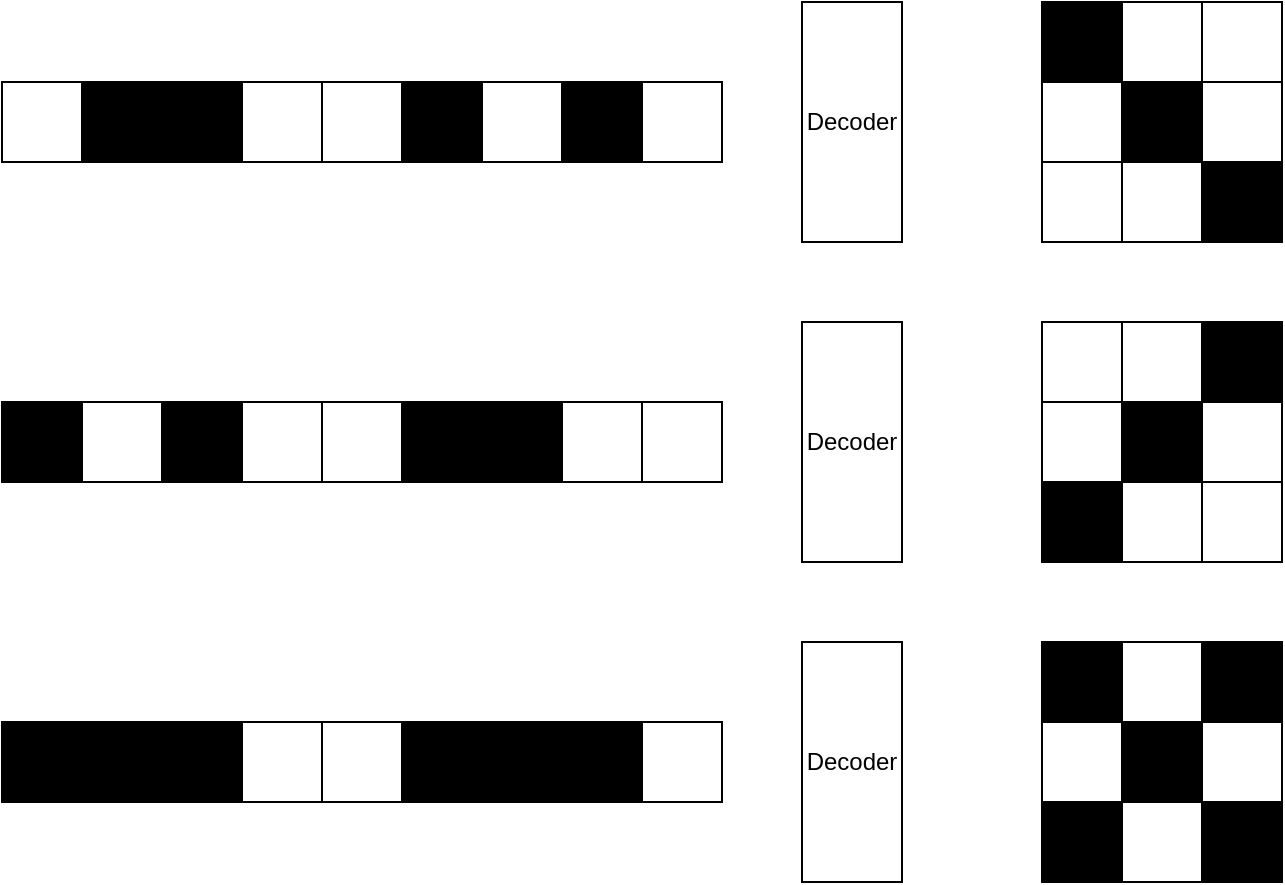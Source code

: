 <mxfile>
    <diagram id="O43CM1-3FZwy8EFjCzJd" name="Page-1">
        <mxGraphModel dx="1812" dy="619" grid="1" gridSize="10" guides="1" tooltips="1" connect="1" arrows="1" fold="1" page="1" pageScale="1" pageWidth="850" pageHeight="1100" math="0" shadow="0">
            <root>
                <mxCell id="0"/>
                <mxCell id="1" parent="0"/>
                <mxCell id="2" value="" style="whiteSpace=wrap;html=1;aspect=fixed;fillColor=#000000;" vertex="1" parent="1">
                    <mxGeometry x="400" y="40" width="40" height="40" as="geometry"/>
                </mxCell>
                <mxCell id="3" value="" style="whiteSpace=wrap;html=1;aspect=fixed;" vertex="1" parent="1">
                    <mxGeometry x="440" y="40" width="40" height="40" as="geometry"/>
                </mxCell>
                <mxCell id="4" value="" style="whiteSpace=wrap;html=1;aspect=fixed;" vertex="1" parent="1">
                    <mxGeometry x="480" y="40" width="40" height="40" as="geometry"/>
                </mxCell>
                <mxCell id="5" value="" style="whiteSpace=wrap;html=1;aspect=fixed;" vertex="1" parent="1">
                    <mxGeometry x="400" y="80" width="40" height="40" as="geometry"/>
                </mxCell>
                <mxCell id="6" value="" style="whiteSpace=wrap;html=1;aspect=fixed;fillColor=#000000;" vertex="1" parent="1">
                    <mxGeometry x="440" y="80" width="40" height="40" as="geometry"/>
                </mxCell>
                <mxCell id="7" value="" style="whiteSpace=wrap;html=1;aspect=fixed;" vertex="1" parent="1">
                    <mxGeometry x="480" y="80" width="40" height="40" as="geometry"/>
                </mxCell>
                <mxCell id="8" value="" style="whiteSpace=wrap;html=1;aspect=fixed;" vertex="1" parent="1">
                    <mxGeometry x="400" y="120" width="40" height="40" as="geometry"/>
                </mxCell>
                <mxCell id="9" value="" style="whiteSpace=wrap;html=1;aspect=fixed;" vertex="1" parent="1">
                    <mxGeometry x="440" y="120" width="40" height="40" as="geometry"/>
                </mxCell>
                <mxCell id="10" value="" style="whiteSpace=wrap;html=1;aspect=fixed;" vertex="1" parent="1">
                    <mxGeometry x="400" y="200" width="40" height="40" as="geometry"/>
                </mxCell>
                <mxCell id="11" value="" style="whiteSpace=wrap;html=1;aspect=fixed;" vertex="1" parent="1">
                    <mxGeometry x="440" y="200" width="40" height="40" as="geometry"/>
                </mxCell>
                <mxCell id="12" value="" style="whiteSpace=wrap;html=1;aspect=fixed;fillColor=#000000;" vertex="1" parent="1">
                    <mxGeometry x="480" y="200" width="40" height="40" as="geometry"/>
                </mxCell>
                <mxCell id="13" value="" style="whiteSpace=wrap;html=1;aspect=fixed;" vertex="1" parent="1">
                    <mxGeometry x="400" y="240" width="40" height="40" as="geometry"/>
                </mxCell>
                <mxCell id="14" value="" style="whiteSpace=wrap;html=1;aspect=fixed;fillColor=#000000;" vertex="1" parent="1">
                    <mxGeometry x="440" y="240" width="40" height="40" as="geometry"/>
                </mxCell>
                <mxCell id="15" value="" style="whiteSpace=wrap;html=1;aspect=fixed;" vertex="1" parent="1">
                    <mxGeometry x="480" y="240" width="40" height="40" as="geometry"/>
                </mxCell>
                <mxCell id="16" value="" style="whiteSpace=wrap;html=1;aspect=fixed;fillColor=#000000;" vertex="1" parent="1">
                    <mxGeometry x="400" y="280" width="40" height="40" as="geometry"/>
                </mxCell>
                <mxCell id="17" value="" style="whiteSpace=wrap;html=1;aspect=fixed;" vertex="1" parent="1">
                    <mxGeometry x="440" y="280" width="40" height="40" as="geometry"/>
                </mxCell>
                <mxCell id="18" value="" style="whiteSpace=wrap;html=1;aspect=fixed;" vertex="1" parent="1">
                    <mxGeometry x="480" y="280" width="40" height="40" as="geometry"/>
                </mxCell>
                <mxCell id="19" value="" style="whiteSpace=wrap;html=1;aspect=fixed;fillColor=#000000;" vertex="1" parent="1">
                    <mxGeometry x="400" y="360" width="40" height="40" as="geometry"/>
                </mxCell>
                <mxCell id="20" value="" style="whiteSpace=wrap;html=1;aspect=fixed;" vertex="1" parent="1">
                    <mxGeometry x="440" y="360" width="40" height="40" as="geometry"/>
                </mxCell>
                <mxCell id="21" value="" style="whiteSpace=wrap;html=1;aspect=fixed;fillColor=#000000;" vertex="1" parent="1">
                    <mxGeometry x="480" y="360" width="40" height="40" as="geometry"/>
                </mxCell>
                <mxCell id="22" value="" style="whiteSpace=wrap;html=1;aspect=fixed;" vertex="1" parent="1">
                    <mxGeometry x="400" y="400" width="40" height="40" as="geometry"/>
                </mxCell>
                <mxCell id="23" value="" style="whiteSpace=wrap;html=1;aspect=fixed;fillColor=#000000;" vertex="1" parent="1">
                    <mxGeometry x="440" y="400" width="40" height="40" as="geometry"/>
                </mxCell>
                <mxCell id="24" value="" style="whiteSpace=wrap;html=1;aspect=fixed;" vertex="1" parent="1">
                    <mxGeometry x="480" y="400" width="40" height="40" as="geometry"/>
                </mxCell>
                <mxCell id="25" value="" style="whiteSpace=wrap;html=1;aspect=fixed;fillColor=#000000;" vertex="1" parent="1">
                    <mxGeometry x="400" y="440" width="40" height="40" as="geometry"/>
                </mxCell>
                <mxCell id="26" value="" style="whiteSpace=wrap;html=1;aspect=fixed;" vertex="1" parent="1">
                    <mxGeometry x="440" y="440" width="40" height="40" as="geometry"/>
                </mxCell>
                <mxCell id="27" value="" style="whiteSpace=wrap;html=1;aspect=fixed;fillColor=#000000;" vertex="1" parent="1">
                    <mxGeometry x="480" y="440" width="40" height="40" as="geometry"/>
                </mxCell>
                <mxCell id="28" value="Decoder" style="rounded=0;whiteSpace=wrap;html=1;" vertex="1" parent="1">
                    <mxGeometry x="280" y="40" width="50" height="120" as="geometry"/>
                </mxCell>
                <mxCell id="29" value="Decoder" style="rounded=0;whiteSpace=wrap;html=1;" vertex="1" parent="1">
                    <mxGeometry x="280" y="200" width="50" height="120" as="geometry"/>
                </mxCell>
                <mxCell id="30" value="Decoder" style="rounded=0;whiteSpace=wrap;html=1;" vertex="1" parent="1">
                    <mxGeometry x="280" y="360" width="50" height="120" as="geometry"/>
                </mxCell>
                <mxCell id="31" value="" style="rounded=0;whiteSpace=wrap;html=1;" vertex="1" parent="1">
                    <mxGeometry x="-120" y="80" width="40" height="40" as="geometry"/>
                </mxCell>
                <mxCell id="32" value="" style="rounded=0;whiteSpace=wrap;html=1;fillColor=#000000;" vertex="1" parent="1">
                    <mxGeometry x="-80" y="80" width="40" height="40" as="geometry"/>
                </mxCell>
                <mxCell id="33" value="" style="rounded=0;whiteSpace=wrap;html=1;fillColor=#000000;" vertex="1" parent="1">
                    <mxGeometry x="-40" y="80" width="40" height="40" as="geometry"/>
                </mxCell>
                <mxCell id="34" value="" style="rounded=0;whiteSpace=wrap;html=1;" vertex="1" parent="1">
                    <mxGeometry y="80" width="40" height="40" as="geometry"/>
                </mxCell>
                <mxCell id="35" value="" style="rounded=0;whiteSpace=wrap;html=1;" vertex="1" parent="1">
                    <mxGeometry x="40" y="80" width="40" height="40" as="geometry"/>
                </mxCell>
                <mxCell id="36" value="" style="rounded=0;whiteSpace=wrap;html=1;fillColor=#000000;" vertex="1" parent="1">
                    <mxGeometry x="80" y="80" width="40" height="40" as="geometry"/>
                </mxCell>
                <mxCell id="37" value="" style="rounded=0;whiteSpace=wrap;html=1;" vertex="1" parent="1">
                    <mxGeometry x="120" y="80" width="40" height="40" as="geometry"/>
                </mxCell>
                <mxCell id="38" value="" style="rounded=0;whiteSpace=wrap;html=1;fillColor=#000000;" vertex="1" parent="1">
                    <mxGeometry x="160" y="80" width="40" height="40" as="geometry"/>
                </mxCell>
                <mxCell id="39" value="" style="rounded=0;whiteSpace=wrap;html=1;" vertex="1" parent="1">
                    <mxGeometry x="200" y="80" width="40" height="40" as="geometry"/>
                </mxCell>
                <mxCell id="40" value="" style="rounded=0;whiteSpace=wrap;html=1;fillColor=#000000;" vertex="1" parent="1">
                    <mxGeometry x="-120" y="240" width="40" height="40" as="geometry"/>
                </mxCell>
                <mxCell id="41" value="" style="rounded=0;whiteSpace=wrap;html=1;" vertex="1" parent="1">
                    <mxGeometry x="-80" y="240" width="40" height="40" as="geometry"/>
                </mxCell>
                <mxCell id="42" value="" style="rounded=0;whiteSpace=wrap;html=1;fillColor=#000000;" vertex="1" parent="1">
                    <mxGeometry x="-40" y="240" width="40" height="40" as="geometry"/>
                </mxCell>
                <mxCell id="43" value="" style="rounded=0;whiteSpace=wrap;html=1;" vertex="1" parent="1">
                    <mxGeometry y="240" width="40" height="40" as="geometry"/>
                </mxCell>
                <mxCell id="44" value="" style="rounded=0;whiteSpace=wrap;html=1;" vertex="1" parent="1">
                    <mxGeometry x="40" y="240" width="40" height="40" as="geometry"/>
                </mxCell>
                <mxCell id="45" value="" style="rounded=0;whiteSpace=wrap;html=1;fillColor=#000000;" vertex="1" parent="1">
                    <mxGeometry x="80" y="240" width="40" height="40" as="geometry"/>
                </mxCell>
                <mxCell id="46" value="" style="rounded=0;whiteSpace=wrap;html=1;fillColor=#000000;" vertex="1" parent="1">
                    <mxGeometry x="120" y="240" width="40" height="40" as="geometry"/>
                </mxCell>
                <mxCell id="47" value="" style="rounded=0;whiteSpace=wrap;html=1;" vertex="1" parent="1">
                    <mxGeometry x="160" y="240" width="40" height="40" as="geometry"/>
                </mxCell>
                <mxCell id="48" value="" style="rounded=0;whiteSpace=wrap;html=1;" vertex="1" parent="1">
                    <mxGeometry x="200" y="240" width="40" height="40" as="geometry"/>
                </mxCell>
                <mxCell id="49" value="" style="rounded=0;whiteSpace=wrap;html=1;fillColor=#000000;" vertex="1" parent="1">
                    <mxGeometry x="-120" y="400" width="40" height="40" as="geometry"/>
                </mxCell>
                <mxCell id="50" value="" style="rounded=0;whiteSpace=wrap;html=1;fillColor=#000000;" vertex="1" parent="1">
                    <mxGeometry x="-80" y="400" width="40" height="40" as="geometry"/>
                </mxCell>
                <mxCell id="51" value="" style="rounded=0;whiteSpace=wrap;html=1;fillColor=#000000;" vertex="1" parent="1">
                    <mxGeometry x="-40" y="400" width="40" height="40" as="geometry"/>
                </mxCell>
                <mxCell id="52" value="" style="rounded=0;whiteSpace=wrap;html=1;" vertex="1" parent="1">
                    <mxGeometry y="400" width="40" height="40" as="geometry"/>
                </mxCell>
                <mxCell id="53" value="" style="rounded=0;whiteSpace=wrap;html=1;" vertex="1" parent="1">
                    <mxGeometry x="40" y="400" width="40" height="40" as="geometry"/>
                </mxCell>
                <mxCell id="54" value="" style="rounded=0;whiteSpace=wrap;html=1;fillColor=#000000;" vertex="1" parent="1">
                    <mxGeometry x="80" y="400" width="40" height="40" as="geometry"/>
                </mxCell>
                <mxCell id="55" value="" style="rounded=0;whiteSpace=wrap;html=1;fillColor=#000000;" vertex="1" parent="1">
                    <mxGeometry x="120" y="400" width="40" height="40" as="geometry"/>
                </mxCell>
                <mxCell id="56" value="" style="rounded=0;whiteSpace=wrap;html=1;fillColor=#000000;" vertex="1" parent="1">
                    <mxGeometry x="160" y="400" width="40" height="40" as="geometry"/>
                </mxCell>
                <mxCell id="57" value="" style="rounded=0;whiteSpace=wrap;html=1;" vertex="1" parent="1">
                    <mxGeometry x="200" y="400" width="40" height="40" as="geometry"/>
                </mxCell>
                <mxCell id="58" value="" style="whiteSpace=wrap;html=1;aspect=fixed;fillColor=#000000;" vertex="1" parent="1">
                    <mxGeometry x="480" y="120" width="40" height="40" as="geometry"/>
                </mxCell>
            </root>
        </mxGraphModel>
    </diagram>
</mxfile>